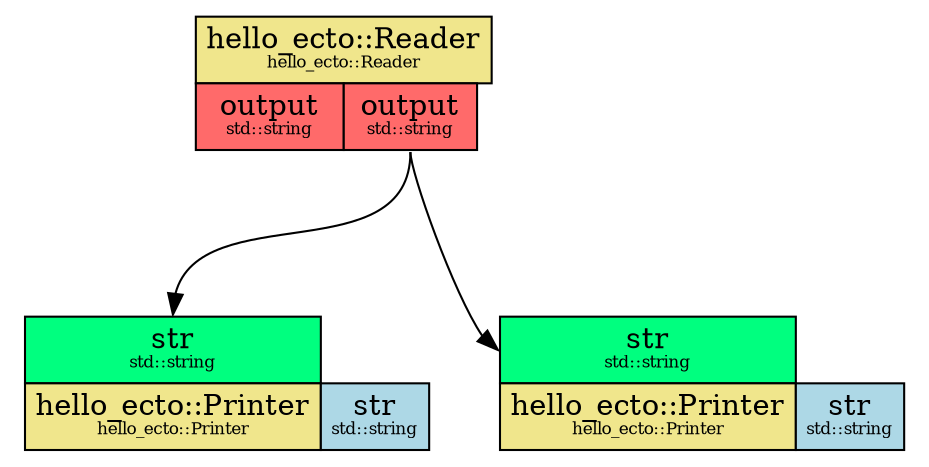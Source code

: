 digraph G {
graph [rankdir=TB, ranksep=1]
edge [labelfontsize=8]
node [shape=plaintext]
0[label=<<TABLE BORDER="0" CELLBORDER="1" CELLSPACING="0" CELLPADDING="4">  <TR> <TD ROWSPAN="1" COLSPAN="3" BGCOLOR="khaki">hello_ecto::Reader<BR/><FONT POINT-SIZE="8">hello_ecto::Reader</FONT></TD>  </TR>
<TR>
<TD PORT="o_output" BGCOLOR="indianred1">output<BR/><FONT POINT-SIZE="8">std::string</FONT></TD>
<TD PORT="o_output1" BGCOLOR="indianred1">output<BR/><FONT POINT-SIZE="8">std::string</FONT></TD>
</TR> </TABLE>>];
1[label=<<TABLE BORDER="0" CELLBORDER="1" CELLSPACING="0" CELLPADDING="4"> <TR>
<TD PORT="i_str" BGCOLOR="springgreen">str<BR/><FONT POINT-SIZE="8">std::string</FONT></TD>
</TR> <TR> <TD ROWSPAN="1" COLSPAN="1" BGCOLOR="khaki">hello_ecto::Printer<BR/><FONT POINT-SIZE="8">hello_ecto::Printer</FONT></TD> <TD PORT="p_str" BGCOLOR="lightblue">str<BR/><FONT POINT-SIZE="8">std::string</FONT></TD>
 </TR>   </TABLE>>];
2[label=<<TABLE BORDER="0" CELLBORDER="1" CELLSPACING="0" CELLPADDING="4"> <TR>
<TD PORT="i_str" BGCOLOR="springgreen">str<BR/><FONT POINT-SIZE="8">std::string</FONT></TD>
</TR> <TR> <TD ROWSPAN="1" COLSPAN="1" BGCOLOR="khaki">hello_ecto::Printer<BR/><FONT POINT-SIZE="8">hello_ecto::Printer</FONT></TD> <TD PORT="p_str" BGCOLOR="lightblue">str<BR/><FONT POINT-SIZE="8">std::string</FONT></TD>
 </TR>   </TABLE>>];
0->1 [headport="i_str" tailport="o_output1"];
0->2 [headport="i_str" tailport="o_output1"];
}
